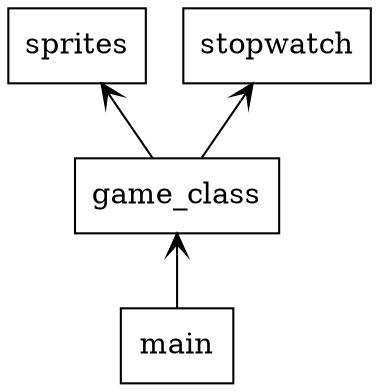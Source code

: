 digraph "packages" {
charset="utf-8"
rankdir=BT
"0" [label="game_class", shape="box"];
"1" [label="main", shape="box"];
"2" [label="sprites", shape="box"];
"3" [label="stopwatch", shape="box"];
"0" -> "2" [arrowhead="open", arrowtail="none"];
"0" -> "3" [arrowhead="open", arrowtail="none"];
"1" -> "0" [arrowhead="open", arrowtail="none"];
}
